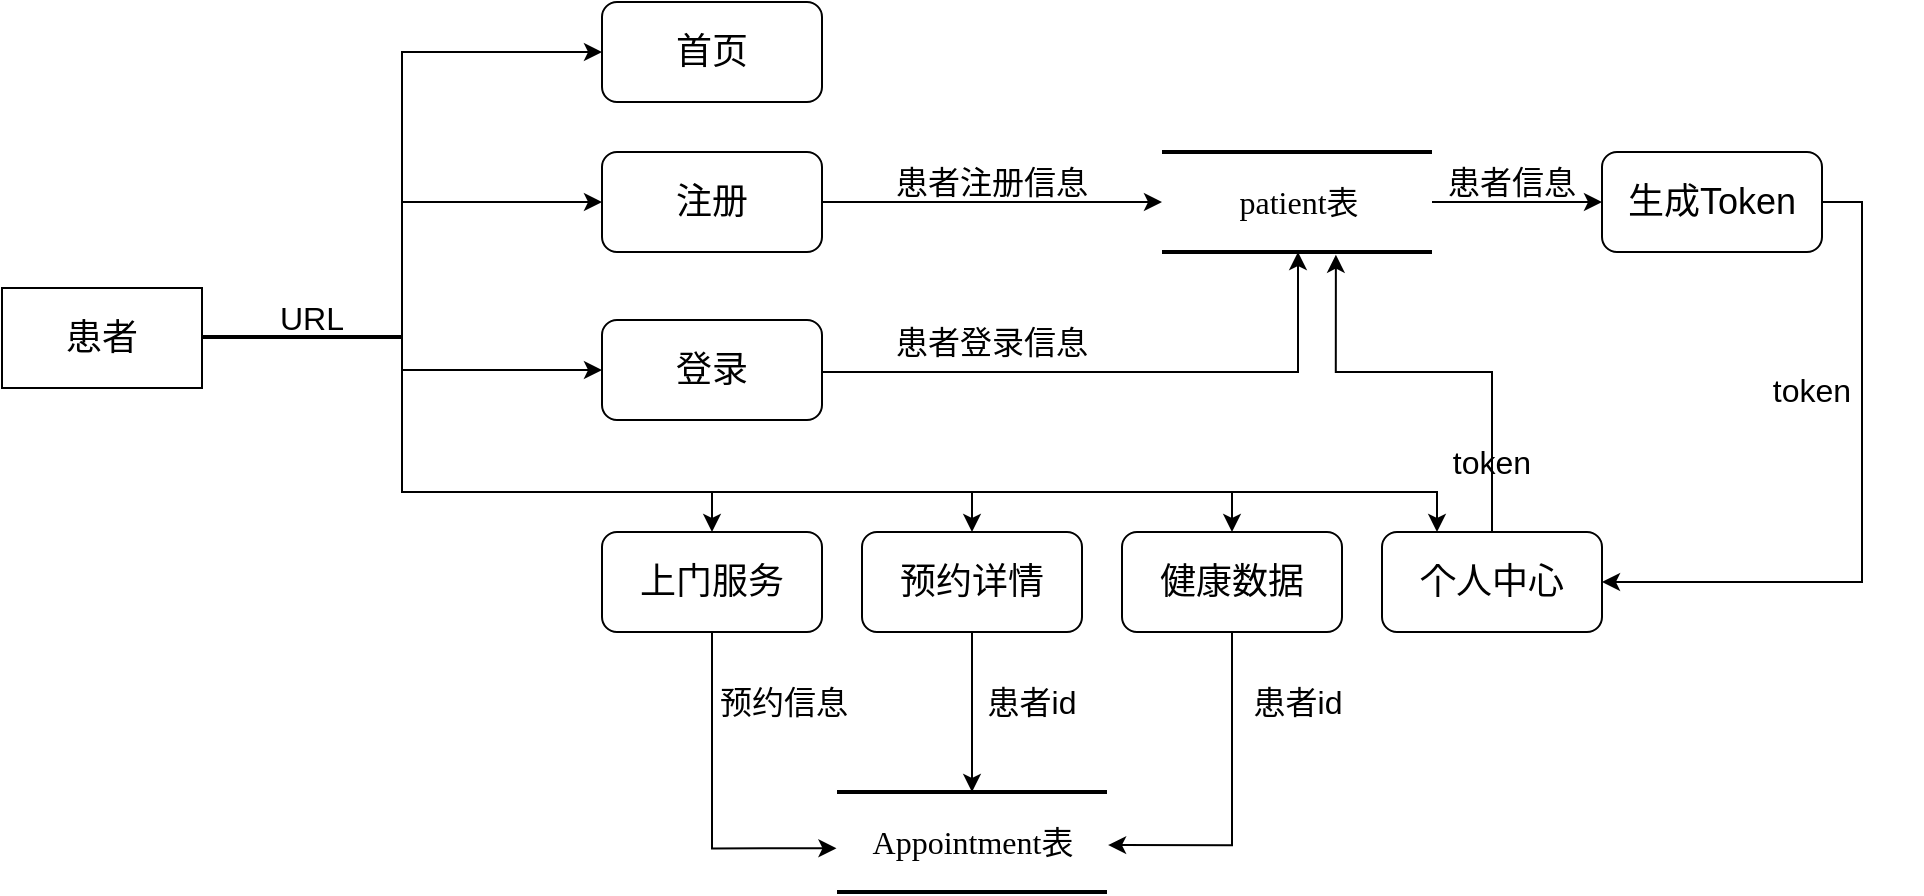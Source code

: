 <mxfile version="21.1.5" type="github">
  <diagram name="Page-1" id="b520641d-4fe3-3701-9064-5fc419738815">
    <mxGraphModel dx="1058" dy="565" grid="1" gridSize="10" guides="1" tooltips="1" connect="1" arrows="1" fold="1" page="1" pageScale="1" pageWidth="1100" pageHeight="850" background="none" math="0" shadow="0">
      <root>
        <mxCell id="0" />
        <mxCell id="1" parent="0" />
        <mxCell id="GkwFFELm4VW82PM_lDo3-64" style="edgeStyle=orthogonalEdgeStyle;rounded=0;orthogonalLoop=1;jettySize=auto;html=1;exitX=1;exitY=0.5;exitDx=0;exitDy=0;" edge="1" parent="1" source="GkwFFELm4VW82PM_lDo3-3" target="GkwFFELm4VW82PM_lDo3-6">
          <mxGeometry relative="1" as="geometry">
            <Array as="points">
              <mxPoint x="130" y="338" />
              <mxPoint x="270" y="337" />
              <mxPoint x="270" y="415" />
              <mxPoint x="425" y="415" />
            </Array>
          </mxGeometry>
        </mxCell>
        <mxCell id="GkwFFELm4VW82PM_lDo3-65" style="edgeStyle=orthogonalEdgeStyle;rounded=0;orthogonalLoop=1;jettySize=auto;html=1;exitX=1;exitY=0.5;exitDx=0;exitDy=0;entryX=0.5;entryY=0;entryDx=0;entryDy=0;" edge="1" parent="1" source="GkwFFELm4VW82PM_lDo3-3" target="GkwFFELm4VW82PM_lDo3-7">
          <mxGeometry relative="1" as="geometry">
            <Array as="points">
              <mxPoint x="130" y="338" />
              <mxPoint x="270" y="337" />
              <mxPoint x="270" y="415" />
              <mxPoint x="555" y="415" />
            </Array>
          </mxGeometry>
        </mxCell>
        <mxCell id="GkwFFELm4VW82PM_lDo3-66" style="edgeStyle=orthogonalEdgeStyle;rounded=0;orthogonalLoop=1;jettySize=auto;html=1;exitX=1;exitY=0.5;exitDx=0;exitDy=0;entryX=0.5;entryY=0;entryDx=0;entryDy=0;" edge="1" parent="1" source="GkwFFELm4VW82PM_lDo3-3" target="GkwFFELm4VW82PM_lDo3-8">
          <mxGeometry relative="1" as="geometry">
            <Array as="points">
              <mxPoint x="130" y="338" />
              <mxPoint x="270" y="337" />
              <mxPoint x="270" y="415" />
              <mxPoint x="685" y="415" />
            </Array>
          </mxGeometry>
        </mxCell>
        <mxCell id="GkwFFELm4VW82PM_lDo3-67" style="edgeStyle=orthogonalEdgeStyle;rounded=0;orthogonalLoop=1;jettySize=auto;html=1;exitX=1;exitY=0.5;exitDx=0;exitDy=0;entryX=0.25;entryY=0;entryDx=0;entryDy=0;" edge="1" parent="1" source="GkwFFELm4VW82PM_lDo3-3" target="GkwFFELm4VW82PM_lDo3-9">
          <mxGeometry relative="1" as="geometry">
            <Array as="points">
              <mxPoint x="130" y="338" />
              <mxPoint x="270" y="337" />
              <mxPoint x="270" y="415" />
              <mxPoint x="788" y="415" />
            </Array>
          </mxGeometry>
        </mxCell>
        <mxCell id="GkwFFELm4VW82PM_lDo3-70" style="edgeStyle=orthogonalEdgeStyle;rounded=0;orthogonalLoop=1;jettySize=auto;html=1;exitX=1;exitY=0.5;exitDx=0;exitDy=0;entryX=0;entryY=0.5;entryDx=0;entryDy=0;" edge="1" parent="1" source="GkwFFELm4VW82PM_lDo3-3" target="GkwFFELm4VW82PM_lDo3-5">
          <mxGeometry relative="1" as="geometry" />
        </mxCell>
        <mxCell id="GkwFFELm4VW82PM_lDo3-71" style="edgeStyle=orthogonalEdgeStyle;rounded=0;orthogonalLoop=1;jettySize=auto;html=1;exitX=1;exitY=0.5;exitDx=0;exitDy=0;entryX=0;entryY=0.5;entryDx=0;entryDy=0;" edge="1" parent="1" source="GkwFFELm4VW82PM_lDo3-3" target="GkwFFELm4VW82PM_lDo3-10">
          <mxGeometry relative="1" as="geometry" />
        </mxCell>
        <mxCell id="GkwFFELm4VW82PM_lDo3-73" style="edgeStyle=orthogonalEdgeStyle;rounded=0;orthogonalLoop=1;jettySize=auto;html=1;exitX=1;exitY=0.5;exitDx=0;exitDy=0;entryX=0;entryY=0.5;entryDx=0;entryDy=0;" edge="1" parent="1" source="GkwFFELm4VW82PM_lDo3-3" target="GkwFFELm4VW82PM_lDo3-4">
          <mxGeometry relative="1" as="geometry" />
        </mxCell>
        <mxCell id="GkwFFELm4VW82PM_lDo3-3" value="&lt;font style=&quot;font-size: 18px;&quot;&gt;患者&lt;/font&gt;" style="rounded=0;whiteSpace=wrap;html=1;" vertex="1" parent="1">
          <mxGeometry x="70" y="313" width="100" height="50" as="geometry" />
        </mxCell>
        <mxCell id="GkwFFELm4VW82PM_lDo3-36" style="edgeStyle=orthogonalEdgeStyle;rounded=0;orthogonalLoop=1;jettySize=auto;html=1;exitX=1;exitY=0.5;exitDx=0;exitDy=0;" edge="1" parent="1" source="GkwFFELm4VW82PM_lDo3-4" target="GkwFFELm4VW82PM_lDo3-29">
          <mxGeometry relative="1" as="geometry">
            <Array as="points">
              <mxPoint x="480" y="355" />
              <mxPoint x="718" y="355" />
            </Array>
          </mxGeometry>
        </mxCell>
        <mxCell id="GkwFFELm4VW82PM_lDo3-4" value="&lt;font style=&quot;font-size: 18px;&quot;&gt;登录&lt;/font&gt;" style="rounded=1;whiteSpace=wrap;html=1;" vertex="1" parent="1">
          <mxGeometry x="370" y="329" width="110" height="50" as="geometry" />
        </mxCell>
        <mxCell id="GkwFFELm4VW82PM_lDo3-40" style="edgeStyle=orthogonalEdgeStyle;rounded=0;orthogonalLoop=1;jettySize=auto;html=1;exitX=1;exitY=0.5;exitDx=0;exitDy=0;" edge="1" parent="1" source="GkwFFELm4VW82PM_lDo3-5" target="GkwFFELm4VW82PM_lDo3-29">
          <mxGeometry relative="1" as="geometry" />
        </mxCell>
        <mxCell id="GkwFFELm4VW82PM_lDo3-5" value="&lt;font style=&quot;font-size: 18px;&quot;&gt;注册&lt;/font&gt;" style="rounded=1;whiteSpace=wrap;html=1;" vertex="1" parent="1">
          <mxGeometry x="370" y="245" width="110" height="50" as="geometry" />
        </mxCell>
        <mxCell id="GkwFFELm4VW82PM_lDo3-60" style="edgeStyle=orthogonalEdgeStyle;rounded=0;orthogonalLoop=1;jettySize=auto;html=1;exitX=0.5;exitY=1;exitDx=0;exitDy=0;entryX=-0.002;entryY=0.563;entryDx=0;entryDy=0;entryPerimeter=0;" edge="1" parent="1" source="GkwFFELm4VW82PM_lDo3-6" target="GkwFFELm4VW82PM_lDo3-27">
          <mxGeometry relative="1" as="geometry" />
        </mxCell>
        <mxCell id="GkwFFELm4VW82PM_lDo3-6" value="&lt;font style=&quot;font-size: 18px;&quot;&gt;上门服务&lt;/font&gt;" style="rounded=1;whiteSpace=wrap;html=1;" vertex="1" parent="1">
          <mxGeometry x="370" y="435" width="110" height="50" as="geometry" />
        </mxCell>
        <mxCell id="GkwFFELm4VW82PM_lDo3-58" style="edgeStyle=orthogonalEdgeStyle;rounded=0;orthogonalLoop=1;jettySize=auto;html=1;exitX=0.5;exitY=1;exitDx=0;exitDy=0;" edge="1" parent="1" source="GkwFFELm4VW82PM_lDo3-7" target="GkwFFELm4VW82PM_lDo3-27">
          <mxGeometry relative="1" as="geometry" />
        </mxCell>
        <mxCell id="GkwFFELm4VW82PM_lDo3-7" value="&lt;font style=&quot;font-size: 18px;&quot;&gt;预约详情&lt;/font&gt;" style="rounded=1;whiteSpace=wrap;html=1;" vertex="1" parent="1">
          <mxGeometry x="500" y="435" width="110" height="50" as="geometry" />
        </mxCell>
        <mxCell id="GkwFFELm4VW82PM_lDo3-62" style="edgeStyle=orthogonalEdgeStyle;rounded=0;orthogonalLoop=1;jettySize=auto;html=1;exitX=0.5;exitY=1;exitDx=0;exitDy=0;entryX=1.004;entryY=0.531;entryDx=0;entryDy=0;entryPerimeter=0;" edge="1" parent="1" source="GkwFFELm4VW82PM_lDo3-8" target="GkwFFELm4VW82PM_lDo3-27">
          <mxGeometry relative="1" as="geometry" />
        </mxCell>
        <mxCell id="GkwFFELm4VW82PM_lDo3-8" value="&lt;font style=&quot;font-size: 18px;&quot;&gt;健康数据&lt;/font&gt;" style="rounded=1;whiteSpace=wrap;html=1;" vertex="1" parent="1">
          <mxGeometry x="630" y="435" width="110" height="50" as="geometry" />
        </mxCell>
        <mxCell id="GkwFFELm4VW82PM_lDo3-52" style="edgeStyle=orthogonalEdgeStyle;rounded=0;orthogonalLoop=1;jettySize=auto;html=1;exitX=0.5;exitY=0;exitDx=0;exitDy=0;entryX=0.644;entryY=1.027;entryDx=0;entryDy=0;entryPerimeter=0;" edge="1" parent="1" source="GkwFFELm4VW82PM_lDo3-9" target="GkwFFELm4VW82PM_lDo3-29">
          <mxGeometry relative="1" as="geometry">
            <Array as="points">
              <mxPoint x="815" y="355" />
              <mxPoint x="737" y="355" />
            </Array>
          </mxGeometry>
        </mxCell>
        <mxCell id="GkwFFELm4VW82PM_lDo3-9" value="&lt;font style=&quot;font-size: 18px;&quot;&gt;个人中心&lt;/font&gt;" style="rounded=1;whiteSpace=wrap;html=1;" vertex="1" parent="1">
          <mxGeometry x="760" y="435" width="110" height="50" as="geometry" />
        </mxCell>
        <mxCell id="GkwFFELm4VW82PM_lDo3-10" value="&lt;font style=&quot;font-size: 18px;&quot;&gt;首页&lt;/font&gt;" style="rounded=1;whiteSpace=wrap;html=1;" vertex="1" parent="1">
          <mxGeometry x="370" y="170" width="110" height="50" as="geometry" />
        </mxCell>
        <mxCell id="GkwFFELm4VW82PM_lDo3-27" value="&lt;font style=&quot;font-size: 16px;&quot;&gt;Appointment表&lt;/font&gt;" style="html=1;rounded=0;shadow=0;comic=0;labelBackgroundColor=none;strokeWidth=2;fontFamily=Verdana;fontSize=12;align=center;shape=mxgraph.ios7ui.horLines;" vertex="1" parent="1">
          <mxGeometry x="487.5" y="565" width="135" height="50" as="geometry" />
        </mxCell>
        <mxCell id="GkwFFELm4VW82PM_lDo3-48" style="edgeStyle=orthogonalEdgeStyle;rounded=0;orthogonalLoop=1;jettySize=auto;html=1;entryX=0;entryY=0.5;entryDx=0;entryDy=0;" edge="1" parent="1" source="GkwFFELm4VW82PM_lDo3-29" target="GkwFFELm4VW82PM_lDo3-47">
          <mxGeometry relative="1" as="geometry" />
        </mxCell>
        <mxCell id="GkwFFELm4VW82PM_lDo3-29" value="&lt;font style=&quot;font-size: 16px;&quot;&gt;patient表&lt;/font&gt;" style="html=1;rounded=0;shadow=0;comic=0;labelBackgroundColor=none;strokeWidth=2;fontFamily=Verdana;fontSize=12;align=center;shape=mxgraph.ios7ui.horLines;" vertex="1" parent="1">
          <mxGeometry x="650" y="245" width="135" height="50" as="geometry" />
        </mxCell>
        <mxCell id="GkwFFELm4VW82PM_lDo3-34" value="&lt;font style=&quot;font-size: 16px;&quot;&gt;患者登录信息&lt;/font&gt;" style="text;html=1;strokeColor=none;fillColor=none;align=center;verticalAlign=middle;whiteSpace=wrap;rounded=0;" vertex="1" parent="1">
          <mxGeometry x="510" y="325" width="110" height="30" as="geometry" />
        </mxCell>
        <mxCell id="GkwFFELm4VW82PM_lDo3-41" value="&lt;font style=&quot;font-size: 16px;&quot;&gt;患者注册信息&lt;/font&gt;" style="text;html=1;strokeColor=none;fillColor=none;align=center;verticalAlign=middle;whiteSpace=wrap;rounded=0;" vertex="1" parent="1">
          <mxGeometry x="510" y="245" width="110" height="30" as="geometry" />
        </mxCell>
        <mxCell id="GkwFFELm4VW82PM_lDo3-49" style="edgeStyle=orthogonalEdgeStyle;rounded=0;orthogonalLoop=1;jettySize=auto;html=1;exitX=1;exitY=0.5;exitDx=0;exitDy=0;entryX=1;entryY=0.5;entryDx=0;entryDy=0;" edge="1" parent="1" source="GkwFFELm4VW82PM_lDo3-47" target="GkwFFELm4VW82PM_lDo3-9">
          <mxGeometry relative="1" as="geometry">
            <Array as="points">
              <mxPoint x="1000" y="270" />
              <mxPoint x="1000" y="460" />
            </Array>
          </mxGeometry>
        </mxCell>
        <mxCell id="GkwFFELm4VW82PM_lDo3-47" value="&lt;font style=&quot;font-size: 18px;&quot;&gt;生成Token&lt;/font&gt;" style="rounded=1;whiteSpace=wrap;html=1;" vertex="1" parent="1">
          <mxGeometry x="870" y="245" width="110" height="50" as="geometry" />
        </mxCell>
        <mxCell id="GkwFFELm4VW82PM_lDo3-53" value="&lt;span style=&quot;font-size: 16px;&quot;&gt;token&lt;/span&gt;" style="text;html=1;strokeColor=none;fillColor=none;align=center;verticalAlign=middle;whiteSpace=wrap;rounded=0;" vertex="1" parent="1">
          <mxGeometry x="760" y="385" width="110" height="30" as="geometry" />
        </mxCell>
        <mxCell id="GkwFFELm4VW82PM_lDo3-54" value="&lt;font style=&quot;font-size: 16px;&quot;&gt;患者信息&lt;/font&gt;" style="text;html=1;strokeColor=none;fillColor=none;align=center;verticalAlign=middle;whiteSpace=wrap;rounded=0;" vertex="1" parent="1">
          <mxGeometry x="770" y="245" width="110" height="30" as="geometry" />
        </mxCell>
        <mxCell id="GkwFFELm4VW82PM_lDo3-56" value="&lt;span style=&quot;font-size: 16px;&quot;&gt;token&lt;/span&gt;" style="text;html=1;strokeColor=none;fillColor=none;align=center;verticalAlign=middle;whiteSpace=wrap;rounded=0;" vertex="1" parent="1">
          <mxGeometry x="920" y="349" width="110" height="30" as="geometry" />
        </mxCell>
        <mxCell id="GkwFFELm4VW82PM_lDo3-59" value="&lt;span style=&quot;font-size: 16px;&quot;&gt;患者id&lt;/span&gt;" style="text;html=1;strokeColor=none;fillColor=none;align=center;verticalAlign=middle;whiteSpace=wrap;rounded=0;" vertex="1" parent="1">
          <mxGeometry x="530" y="505" width="110" height="30" as="geometry" />
        </mxCell>
        <mxCell id="GkwFFELm4VW82PM_lDo3-61" value="&lt;span style=&quot;font-size: 16px;&quot;&gt;预约信息&lt;/span&gt;" style="text;html=1;strokeColor=none;fillColor=none;align=center;verticalAlign=middle;whiteSpace=wrap;rounded=0;" vertex="1" parent="1">
          <mxGeometry x="406" y="505" width="110" height="30" as="geometry" />
        </mxCell>
        <mxCell id="GkwFFELm4VW82PM_lDo3-63" value="&lt;span style=&quot;font-size: 16px;&quot;&gt;患者id&lt;/span&gt;" style="text;html=1;strokeColor=none;fillColor=none;align=center;verticalAlign=middle;whiteSpace=wrap;rounded=0;" vertex="1" parent="1">
          <mxGeometry x="662.5" y="505" width="110" height="30" as="geometry" />
        </mxCell>
        <mxCell id="GkwFFELm4VW82PM_lDo3-68" value="&lt;span style=&quot;font-size: 16px;&quot;&gt;URL&lt;/span&gt;" style="text;html=1;strokeColor=none;fillColor=none;align=center;verticalAlign=middle;whiteSpace=wrap;rounded=0;" vertex="1" parent="1">
          <mxGeometry x="170" y="313" width="110" height="30" as="geometry" />
        </mxCell>
      </root>
    </mxGraphModel>
  </diagram>
</mxfile>
